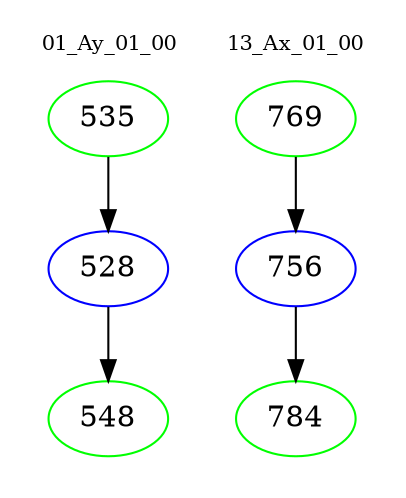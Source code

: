 digraph{
subgraph cluster_0 {
color = white
label = "01_Ay_01_00";
fontsize=10;
T0_535 [label="535", color="green"]
T0_535 -> T0_528 [color="black"]
T0_528 [label="528", color="blue"]
T0_528 -> T0_548 [color="black"]
T0_548 [label="548", color="green"]
}
subgraph cluster_1 {
color = white
label = "13_Ax_01_00";
fontsize=10;
T1_769 [label="769", color="green"]
T1_769 -> T1_756 [color="black"]
T1_756 [label="756", color="blue"]
T1_756 -> T1_784 [color="black"]
T1_784 [label="784", color="green"]
}
}

